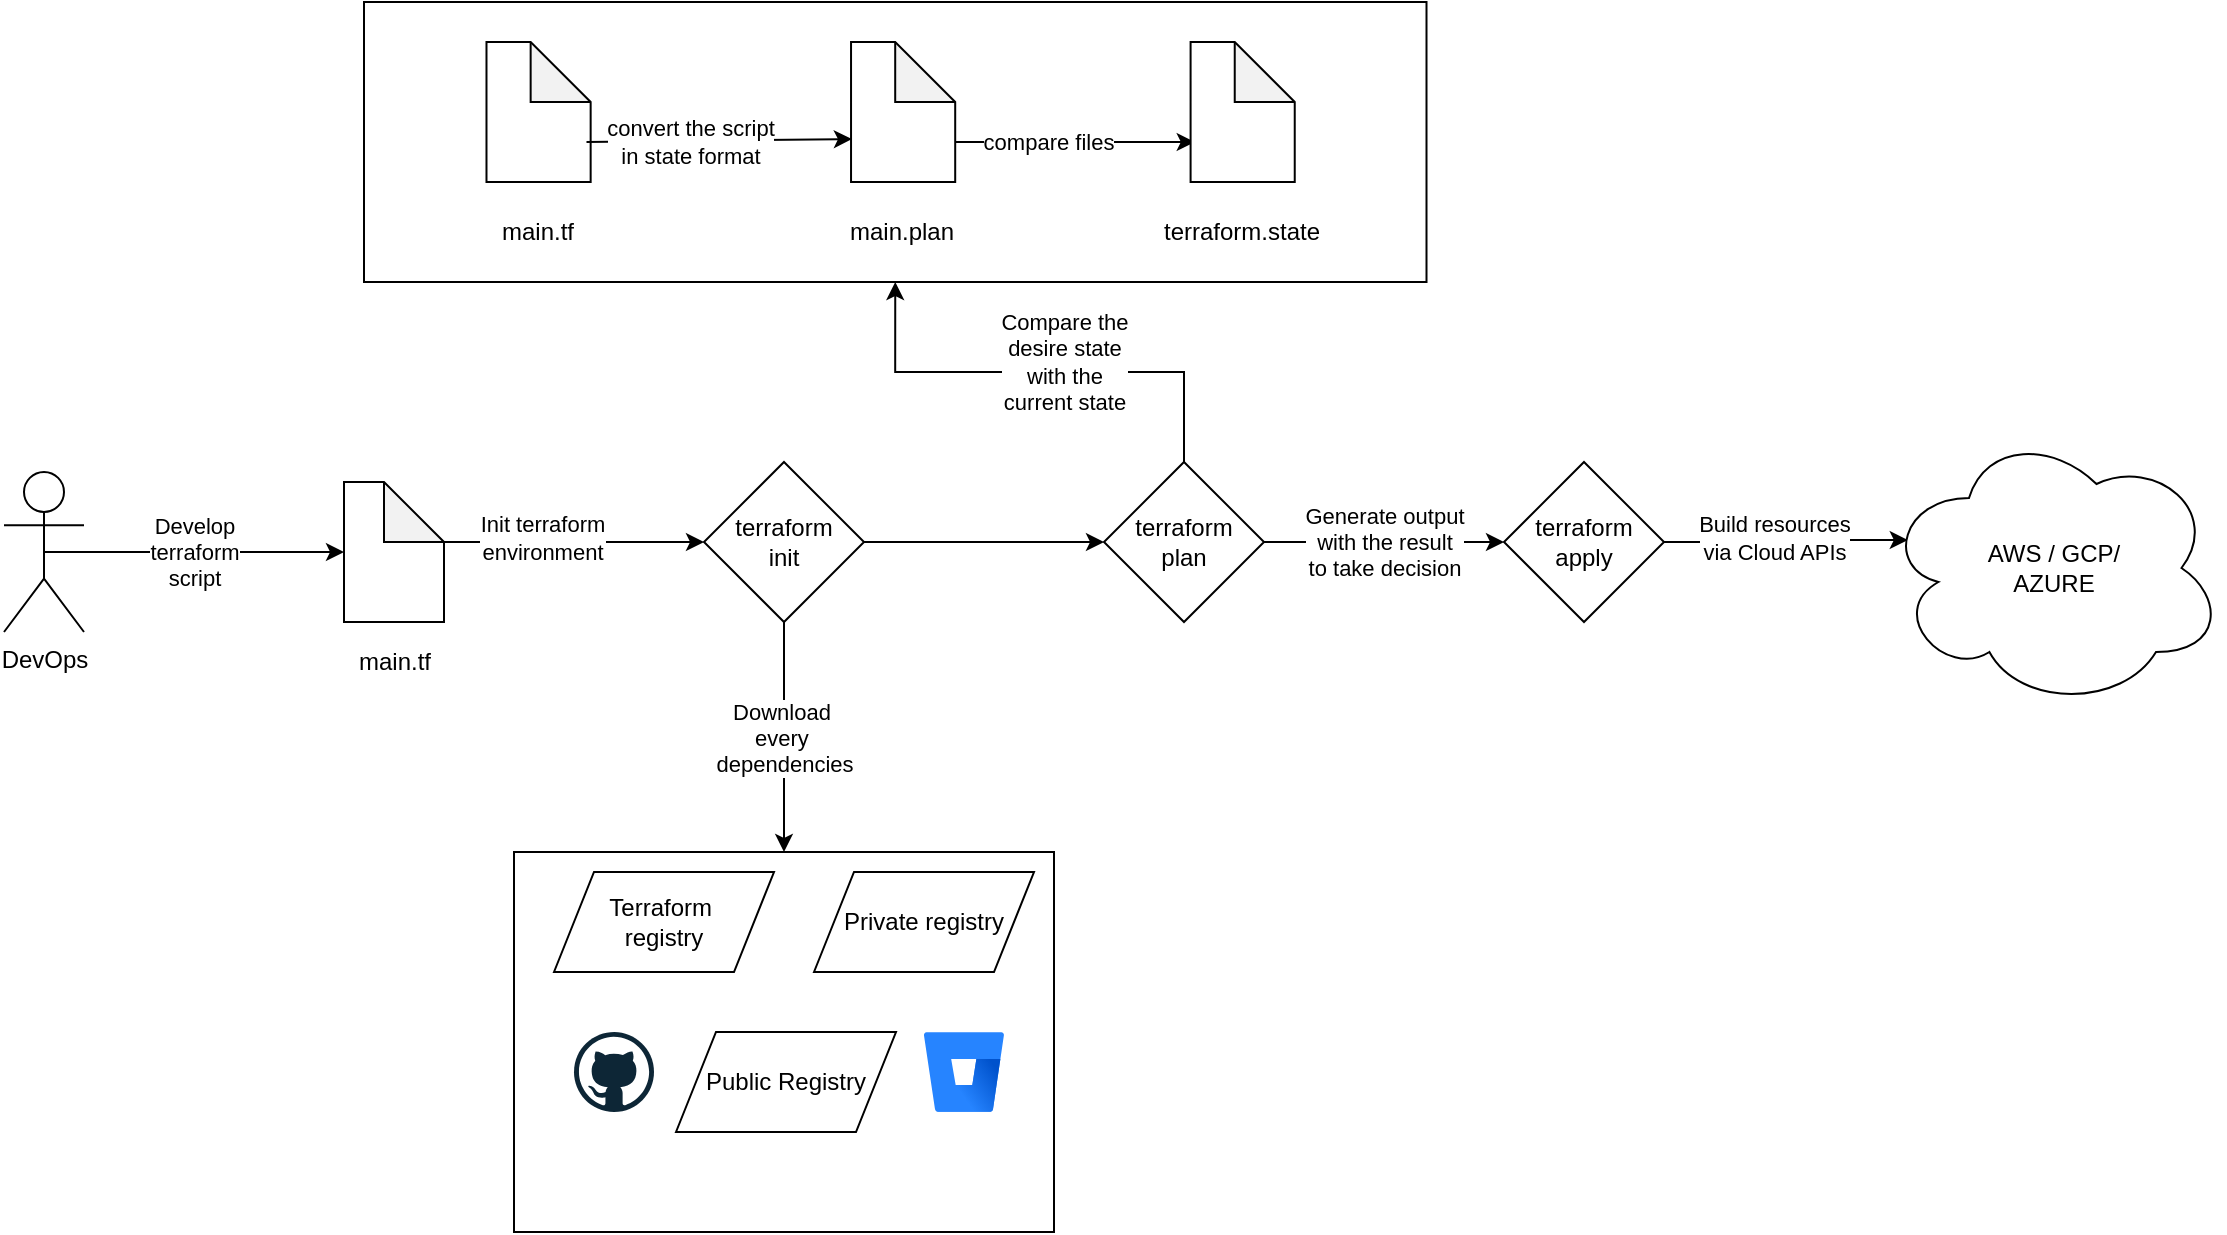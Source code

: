 <mxfile version="20.3.0" type="device"><diagram id="UNWe47Jd_d7zr5vTBD6h" name="Page-1"><mxGraphModel dx="1301" dy="967" grid="1" gridSize="10" guides="1" tooltips="1" connect="1" arrows="1" fold="1" page="1" pageScale="1" pageWidth="827" pageHeight="1169" math="0" shadow="0"><root><mxCell id="0"/><mxCell id="1" parent="0"/><mxCell id="TmuvrsKplQ3iB_C16isK-26" style="edgeStyle=orthogonalEdgeStyle;rounded=0;orthogonalLoop=1;jettySize=auto;html=1;exitX=0.5;exitY=0;exitDx=0;exitDy=0;entryX=0.5;entryY=1;entryDx=0;entryDy=0;" edge="1" parent="1" source="TmuvrsKplQ3iB_C16isK-17" target="TmuvrsKplQ3iB_C16isK-24"><mxGeometry relative="1" as="geometry"/></mxCell><mxCell id="TmuvrsKplQ3iB_C16isK-3" value="Develop&lt;br&gt;terraform&lt;br&gt;script" style="edgeStyle=orthogonalEdgeStyle;rounded=0;orthogonalLoop=1;jettySize=auto;html=1;exitX=0.5;exitY=0.5;exitDx=0;exitDy=0;exitPerimeter=0;entryX=0;entryY=0.5;entryDx=0;entryDy=0;entryPerimeter=0;" edge="1" parent="1" source="TmuvrsKplQ3iB_C16isK-1" target="TmuvrsKplQ3iB_C16isK-2"><mxGeometry relative="1" as="geometry"/></mxCell><mxCell id="TmuvrsKplQ3iB_C16isK-1" value="DevOps" style="shape=umlActor;verticalLabelPosition=bottom;verticalAlign=top;html=1;outlineConnect=0;" vertex="1" parent="1"><mxGeometry x="60" y="295" width="40" height="80" as="geometry"/></mxCell><mxCell id="TmuvrsKplQ3iB_C16isK-5" style="edgeStyle=orthogonalEdgeStyle;rounded=0;orthogonalLoop=1;jettySize=auto;html=1;exitX=0;exitY=0;exitDx=50;exitDy=30;exitPerimeter=0;entryX=0;entryY=0.5;entryDx=0;entryDy=0;" edge="1" parent="1" source="TmuvrsKplQ3iB_C16isK-2" target="TmuvrsKplQ3iB_C16isK-4"><mxGeometry relative="1" as="geometry"/></mxCell><mxCell id="TmuvrsKplQ3iB_C16isK-6" value="Init terraform&lt;br&gt;environment" style="edgeLabel;html=1;align=center;verticalAlign=middle;resizable=0;points=[];" vertex="1" connectable="0" parent="TmuvrsKplQ3iB_C16isK-5"><mxGeometry x="-0.246" y="2" relative="1" as="geometry"><mxPoint as="offset"/></mxGeometry></mxCell><mxCell id="TmuvrsKplQ3iB_C16isK-2" value="" style="shape=note;whiteSpace=wrap;html=1;backgroundOutline=1;darkOpacity=0.05;" vertex="1" parent="1"><mxGeometry x="230" y="300" width="50" height="70" as="geometry"/></mxCell><mxCell id="TmuvrsKplQ3iB_C16isK-8" value="Download&amp;nbsp;&lt;br&gt;every&amp;nbsp;&lt;br&gt;dependencies" style="edgeStyle=orthogonalEdgeStyle;rounded=0;orthogonalLoop=1;jettySize=auto;html=1;exitX=0.5;exitY=1;exitDx=0;exitDy=0;entryX=0.5;entryY=0;entryDx=0;entryDy=0;" edge="1" parent="1" source="TmuvrsKplQ3iB_C16isK-4" target="TmuvrsKplQ3iB_C16isK-15"><mxGeometry relative="1" as="geometry"><mxPoint x="450" y="465" as="targetPoint"/></mxGeometry></mxCell><mxCell id="TmuvrsKplQ3iB_C16isK-18" style="edgeStyle=orthogonalEdgeStyle;rounded=0;orthogonalLoop=1;jettySize=auto;html=1;exitX=1;exitY=0.5;exitDx=0;exitDy=0;entryX=0;entryY=0.5;entryDx=0;entryDy=0;" edge="1" parent="1" source="TmuvrsKplQ3iB_C16isK-4" target="TmuvrsKplQ3iB_C16isK-17"><mxGeometry relative="1" as="geometry"/></mxCell><mxCell id="TmuvrsKplQ3iB_C16isK-19" value="Compare the &lt;br&gt;desire state&lt;br&gt;with the &lt;br&gt;current state" style="edgeLabel;html=1;align=center;verticalAlign=middle;resizable=0;points=[];" vertex="1" connectable="0" parent="TmuvrsKplQ3iB_C16isK-18"><mxGeometry x="-0.067" y="3" relative="1" as="geometry"><mxPoint x="44" y="-87" as="offset"/></mxGeometry></mxCell><mxCell id="TmuvrsKplQ3iB_C16isK-4" value="terraform &lt;br&gt;init" style="rhombus;whiteSpace=wrap;html=1;" vertex="1" parent="1"><mxGeometry x="410" y="290" width="80" height="80" as="geometry"/></mxCell><mxCell id="TmuvrsKplQ3iB_C16isK-16" value="" style="group" vertex="1" connectable="0" parent="1"><mxGeometry x="315" y="485" width="270" height="190" as="geometry"/></mxCell><mxCell id="TmuvrsKplQ3iB_C16isK-15" value="" style="rounded=0;whiteSpace=wrap;html=1;" vertex="1" parent="TmuvrsKplQ3iB_C16isK-16"><mxGeometry width="270" height="190" as="geometry"/></mxCell><mxCell id="TmuvrsKplQ3iB_C16isK-9" value="Terraform&amp;nbsp;&lt;br&gt;registry" style="shape=parallelogram;perimeter=parallelogramPerimeter;whiteSpace=wrap;html=1;fixedSize=1;" vertex="1" parent="TmuvrsKplQ3iB_C16isK-16"><mxGeometry x="20" y="10" width="110" height="50" as="geometry"/></mxCell><mxCell id="TmuvrsKplQ3iB_C16isK-10" value="Private registry" style="shape=parallelogram;perimeter=parallelogramPerimeter;whiteSpace=wrap;html=1;fixedSize=1;" vertex="1" parent="TmuvrsKplQ3iB_C16isK-16"><mxGeometry x="150" y="10" width="110" height="50" as="geometry"/></mxCell><mxCell id="TmuvrsKplQ3iB_C16isK-11" value="Public Registry" style="shape=parallelogram;perimeter=parallelogramPerimeter;whiteSpace=wrap;html=1;fixedSize=1;" vertex="1" parent="TmuvrsKplQ3iB_C16isK-16"><mxGeometry x="81" y="90" width="110" height="50" as="geometry"/></mxCell><mxCell id="TmuvrsKplQ3iB_C16isK-12" value="" style="dashed=0;outlineConnect=0;html=1;align=center;labelPosition=center;verticalLabelPosition=bottom;verticalAlign=top;shape=mxgraph.weblogos.github" vertex="1" parent="TmuvrsKplQ3iB_C16isK-16"><mxGeometry x="30" y="90" width="40" height="40" as="geometry"/></mxCell><mxCell id="TmuvrsKplQ3iB_C16isK-13" value="" style="image;image=img/lib/atlassian/Bitbucket_Logo.svg;" vertex="1" parent="TmuvrsKplQ3iB_C16isK-16"><mxGeometry x="205" y="90" width="40" height="40" as="geometry"/></mxCell><mxCell id="TmuvrsKplQ3iB_C16isK-14" value="" style="shape=image;verticalLabelPosition=bottom;labelBackgroundColor=default;verticalAlign=top;aspect=fixed;imageAspect=0;image=https://pbs.twimg.com/media/D_06TzJXoAIq7jx.png;" vertex="1" parent="TmuvrsKplQ3iB_C16isK-16"><mxGeometry x="109.34" y="140" width="53.33" height="40" as="geometry"/></mxCell><mxCell id="TmuvrsKplQ3iB_C16isK-90" value="" style="shape=image;verticalLabelPosition=bottom;labelBackgroundColor=default;verticalAlign=top;aspect=fixed;imageAspect=0;image=https://blogs.vmware.com/cloudprovider/files/2019/04/og-image-8b3e4f7d-blog-aspect-ratio.png;" vertex="1" parent="TmuvrsKplQ3iB_C16isK-16"><mxGeometry x="109.34" y="55" width="46.67" height="35" as="geometry"/></mxCell><mxCell id="TmuvrsKplQ3iB_C16isK-47" value="Generate output&lt;br&gt;with the result&lt;br&gt;to take decision" style="edgeStyle=orthogonalEdgeStyle;rounded=0;orthogonalLoop=1;jettySize=auto;html=1;exitX=1;exitY=0.5;exitDx=0;exitDy=0;entryX=0;entryY=0.5;entryDx=0;entryDy=0;" edge="1" parent="1" source="TmuvrsKplQ3iB_C16isK-17" target="TmuvrsKplQ3iB_C16isK-46"><mxGeometry relative="1" as="geometry"/></mxCell><mxCell id="TmuvrsKplQ3iB_C16isK-17" value="terraform &lt;br&gt;plan" style="rhombus;whiteSpace=wrap;html=1;" vertex="1" parent="1"><mxGeometry x="610" y="290" width="80" height="80" as="geometry"/></mxCell><mxCell id="TmuvrsKplQ3iB_C16isK-50" style="edgeStyle=orthogonalEdgeStyle;rounded=0;orthogonalLoop=1;jettySize=auto;html=1;exitX=1;exitY=0.5;exitDx=0;exitDy=0;entryX=0.07;entryY=0.4;entryDx=0;entryDy=0;entryPerimeter=0;" edge="1" parent="1" source="TmuvrsKplQ3iB_C16isK-46" target="TmuvrsKplQ3iB_C16isK-49"><mxGeometry relative="1" as="geometry"/></mxCell><mxCell id="TmuvrsKplQ3iB_C16isK-51" value="Build resources &lt;br&gt;via Cloud APIs" style="edgeLabel;html=1;align=center;verticalAlign=middle;resizable=0;points=[];" vertex="1" connectable="0" parent="TmuvrsKplQ3iB_C16isK-50"><mxGeometry x="-0.071" y="1" relative="1" as="geometry"><mxPoint x="-1" as="offset"/></mxGeometry></mxCell><mxCell id="TmuvrsKplQ3iB_C16isK-46" value="terraform &lt;br&gt;apply" style="rhombus;whiteSpace=wrap;html=1;" vertex="1" parent="1"><mxGeometry x="810" y="290" width="80" height="80" as="geometry"/></mxCell><mxCell id="TmuvrsKplQ3iB_C16isK-49" value="AWS / GCP/&lt;br&gt;AZURE" style="ellipse;shape=cloud;whiteSpace=wrap;html=1;" vertex="1" parent="1"><mxGeometry x="1000" y="273" width="170" height="140" as="geometry"/></mxCell><mxCell id="TmuvrsKplQ3iB_C16isK-67" value="" style="shape=image;verticalLabelPosition=bottom;labelBackgroundColor=default;verticalAlign=top;aspect=fixed;imageAspect=0;image=https://upload.wikimedia.org/wikipedia/commons/6/6d/Google_Cloud_Console_logo.png;" vertex="1" parent="1"><mxGeometry x="1120" y="310" width="30" height="30" as="geometry"/></mxCell><mxCell id="TmuvrsKplQ3iB_C16isK-68" value="" style="shape=image;verticalLabelPosition=bottom;labelBackgroundColor=default;verticalAlign=top;aspect=fixed;imageAspect=0;image=https://upload.wikimedia.org/wikipedia/commons/thumb/9/93/Amazon_Web_Services_Logo.svg/1024px-Amazon_Web_Services_Logo.svg.png;" vertex="1" parent="1"><mxGeometry x="1050" y="295" width="41.83" height="25.02" as="geometry"/></mxCell><mxCell id="TmuvrsKplQ3iB_C16isK-69" value="" style="shape=image;verticalLabelPosition=bottom;labelBackgroundColor=default;verticalAlign=top;aspect=fixed;imageAspect=0;image=https://swimburger.net/media/ppnn3pcl/azure.png;" vertex="1" parent="1"><mxGeometry x="1080" y="370" width="30" height="30" as="geometry"/></mxCell><mxCell id="TmuvrsKplQ3iB_C16isK-70" value="main.tf" style="text;html=1;align=center;verticalAlign=middle;resizable=0;points=[];autosize=1;strokeColor=none;fillColor=none;" vertex="1" parent="1"><mxGeometry x="225" y="375" width="60" height="30" as="geometry"/></mxCell><mxCell id="TmuvrsKplQ3iB_C16isK-71" value="" style="group" vertex="1" connectable="0" parent="1"><mxGeometry x="240.0" y="60" width="531.25" height="140" as="geometry"/></mxCell><mxCell id="TmuvrsKplQ3iB_C16isK-24" value="" style="rounded=0;whiteSpace=wrap;html=1;" vertex="1" parent="TmuvrsKplQ3iB_C16isK-71"><mxGeometry x="5.684e-14" width="531.25" height="140" as="geometry"/></mxCell><mxCell id="TmuvrsKplQ3iB_C16isK-38" value="" style="group" vertex="1" connectable="0" parent="TmuvrsKplQ3iB_C16isK-71"><mxGeometry x="408.086" y="20" width="62.494" height="110" as="geometry"/></mxCell><mxCell id="TmuvrsKplQ3iB_C16isK-37" value="terraform.state" style="text;html=1;strokeColor=none;fillColor=none;align=center;verticalAlign=middle;whiteSpace=wrap;rounded=0;" vertex="1" parent="TmuvrsKplQ3iB_C16isK-38"><mxGeometry y="80" width="62.494" height="30" as="geometry"/></mxCell><mxCell id="TmuvrsKplQ3iB_C16isK-44" value="" style="endArrow=classic;html=1;rounded=0;exitX=0;exitY=0;exitDx=50;exitDy=50;exitPerimeter=0;" edge="1" parent="TmuvrsKplQ3iB_C16isK-38" source="TmuvrsKplQ3iB_C16isK-34"><mxGeometry width="50" height="50" relative="1" as="geometry"><mxPoint x="-104.156" y="51.49" as="sourcePoint"/><mxPoint x="7.291" y="50" as="targetPoint"/></mxGeometry></mxCell><mxCell id="TmuvrsKplQ3iB_C16isK-45" value="compare files" style="edgeLabel;html=1;align=center;verticalAlign=middle;resizable=0;points=[];" vertex="1" connectable="0" parent="TmuvrsKplQ3iB_C16isK-44"><mxGeometry x="-0.215" relative="1" as="geometry"><mxPoint as="offset"/></mxGeometry></mxCell><mxCell id="TmuvrsKplQ3iB_C16isK-39" value="" style="group" vertex="1" connectable="0" parent="TmuvrsKplQ3iB_C16isK-71"><mxGeometry x="238.312" y="20" width="62.494" height="110" as="geometry"/></mxCell><mxCell id="TmuvrsKplQ3iB_C16isK-34" value="" style="shape=note;whiteSpace=wrap;html=1;backgroundOutline=1;darkOpacity=0.05;" vertex="1" parent="TmuvrsKplQ3iB_C16isK-39"><mxGeometry x="5.208" width="52.078" height="70" as="geometry"/></mxCell><mxCell id="TmuvrsKplQ3iB_C16isK-35" value="main.plan" style="text;html=1;strokeColor=none;fillColor=none;align=center;verticalAlign=middle;whiteSpace=wrap;rounded=0;" vertex="1" parent="TmuvrsKplQ3iB_C16isK-39"><mxGeometry y="80" width="62.494" height="30" as="geometry"/></mxCell><mxCell id="TmuvrsKplQ3iB_C16isK-40" value="" style="group" vertex="1" connectable="0" parent="TmuvrsKplQ3iB_C16isK-71"><mxGeometry x="56.039" y="20" width="62.494" height="110" as="geometry"/></mxCell><mxCell id="TmuvrsKplQ3iB_C16isK-28" value="" style="shape=note;whiteSpace=wrap;html=1;backgroundOutline=1;darkOpacity=0.05;" vertex="1" parent="TmuvrsKplQ3iB_C16isK-40"><mxGeometry x="5.208" width="52.078" height="70" as="geometry"/></mxCell><mxCell id="TmuvrsKplQ3iB_C16isK-29" value="main.tf" style="text;html=1;strokeColor=none;fillColor=none;align=center;verticalAlign=middle;whiteSpace=wrap;rounded=0;" vertex="1" parent="TmuvrsKplQ3iB_C16isK-40"><mxGeometry y="80" width="62.494" height="30" as="geometry"/></mxCell><mxCell id="TmuvrsKplQ3iB_C16isK-42" value="" style="endArrow=classic;html=1;rounded=0;exitX=0;exitY=0;exitDx=50;exitDy=50;exitPerimeter=0;entryX=0.008;entryY=0.693;entryDx=0;entryDy=0;entryPerimeter=0;" edge="1" parent="TmuvrsKplQ3iB_C16isK-71" source="TmuvrsKplQ3iB_C16isK-28" target="TmuvrsKplQ3iB_C16isK-34"><mxGeometry width="50" height="50" relative="1" as="geometry"><mxPoint x="154.987" y="95" as="sourcePoint"/><mxPoint x="207.065" y="45" as="targetPoint"/></mxGeometry></mxCell><mxCell id="TmuvrsKplQ3iB_C16isK-43" value="convert the script&lt;br&gt;in state format" style="edgeLabel;html=1;align=center;verticalAlign=middle;resizable=0;points=[];" vertex="1" connectable="0" parent="TmuvrsKplQ3iB_C16isK-42"><mxGeometry x="-0.215" relative="1" as="geometry"><mxPoint as="offset"/></mxGeometry></mxCell><mxCell id="TmuvrsKplQ3iB_C16isK-36" value="" style="shape=note;whiteSpace=wrap;html=1;backgroundOutline=1;darkOpacity=0.05;" vertex="1" parent="TmuvrsKplQ3iB_C16isK-71"><mxGeometry x="413.294" y="20" width="52.078" height="70" as="geometry"/></mxCell><mxCell id="TmuvrsKplQ3iB_C16isK-52" value="" style="shape=image;verticalLabelPosition=bottom;labelBackgroundColor=default;verticalAlign=top;aspect=fixed;imageAspect=0;image=https://blogs.vmware.com/cloudprovider/files/2019/04/og-image-8b3e4f7d-blog-aspect-ratio.png;" vertex="1" parent="TmuvrsKplQ3iB_C16isK-71"><mxGeometry width="46.67" height="35" as="geometry"/></mxCell></root></mxGraphModel></diagram></mxfile>